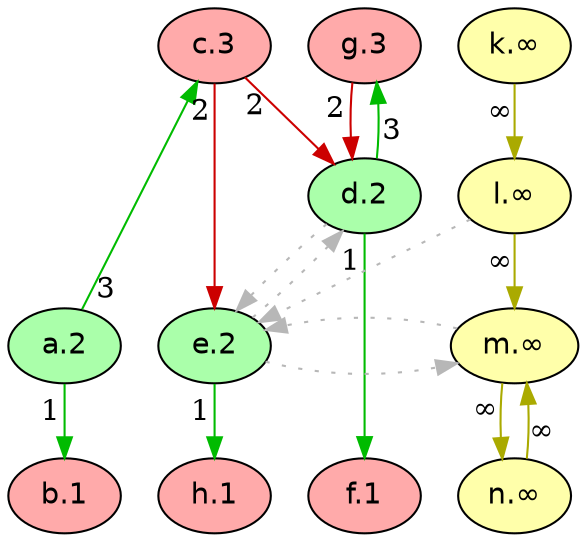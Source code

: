 digraph G {
  rankdir="TB"
  node [shape=oval style=filled fontname=Helvetica fontsize=14]
  node [fillcolor="#AAFFAA" fontcolor="#000000"] 
       a[label="a.2"] 
       d[label="d.2"] 
       e[label="e.2"]
  node [fillcolor="#FFAAAA" fontcolor="#000000"] 
       c[label="c.3"] 
       b[label="b.1"] 
       f[label="f.1"] 
       g[label="g.3"] 
       h[label="h.1"]
  node [fillcolor="#FFFFAA" fontcolor="#000000"] 
       k[label="k.∞"] 
       l[label="l.∞"] 
       m[label="m.∞"] 
       n[label="n.∞"]
  edge [dir=forward color="#00BB00" style="solid" taillabel="3" labeldistance=1.5]
        "a" -> "c" 
        "d" -> "g" 
  edge [dir=forward color="#00BB00" style="solid" taillabel="1" labeldistance=1.5]
        "a" -> "b" 
        "d" -> "f" 
        "e" -> "h" 
  edge [dir=forward color="#AAAA00" style="solid" taillabel="∞" labeldistance=1.5]
        "k" -> "l" 
        "l" -> "m" 
        "m" -> "n" 
        "n" -> "m" 
  edge [dir=forward color="#CC0000" style="solid" taillabel="2" labeldistance=1.5]
        "c" -> "d" 
        "c" -> "e" 
        "g" -> "d" 
  edge [dir=forward color="#b7b7b7" style="dotted" constraint=false taillabel=" " labeldistance=1.5]
        "l" -> "e" 
        "d" -> "e" 
        "e" -> "d" 
        "e" -> "m" 
        "m" -> "e" 

  {rank = max b f h}
  {rank = min c g}
}